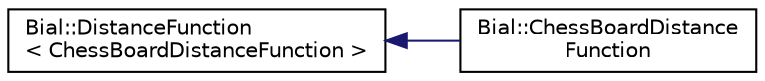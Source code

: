 digraph "Graphical Class Hierarchy"
{
  edge [fontname="Helvetica",fontsize="10",labelfontname="Helvetica",labelfontsize="10"];
  node [fontname="Helvetica",fontsize="10",shape=record];
  rankdir="LR";
  Node1 [label="Bial::DistanceFunction\l\< ChessBoardDistanceFunction \>",height=0.2,width=0.4,color="black", fillcolor="white", style="filled",URL="$class_bial_1_1_distance_function.html"];
  Node1 -> Node2 [dir="back",color="midnightblue",fontsize="10",style="solid",fontname="Helvetica"];
  Node2 [label="Bial::ChessBoardDistance\lFunction",height=0.2,width=0.4,color="black", fillcolor="white", style="filled",URL="$class_bial_1_1_chess_board_distance_function.html"];
}
